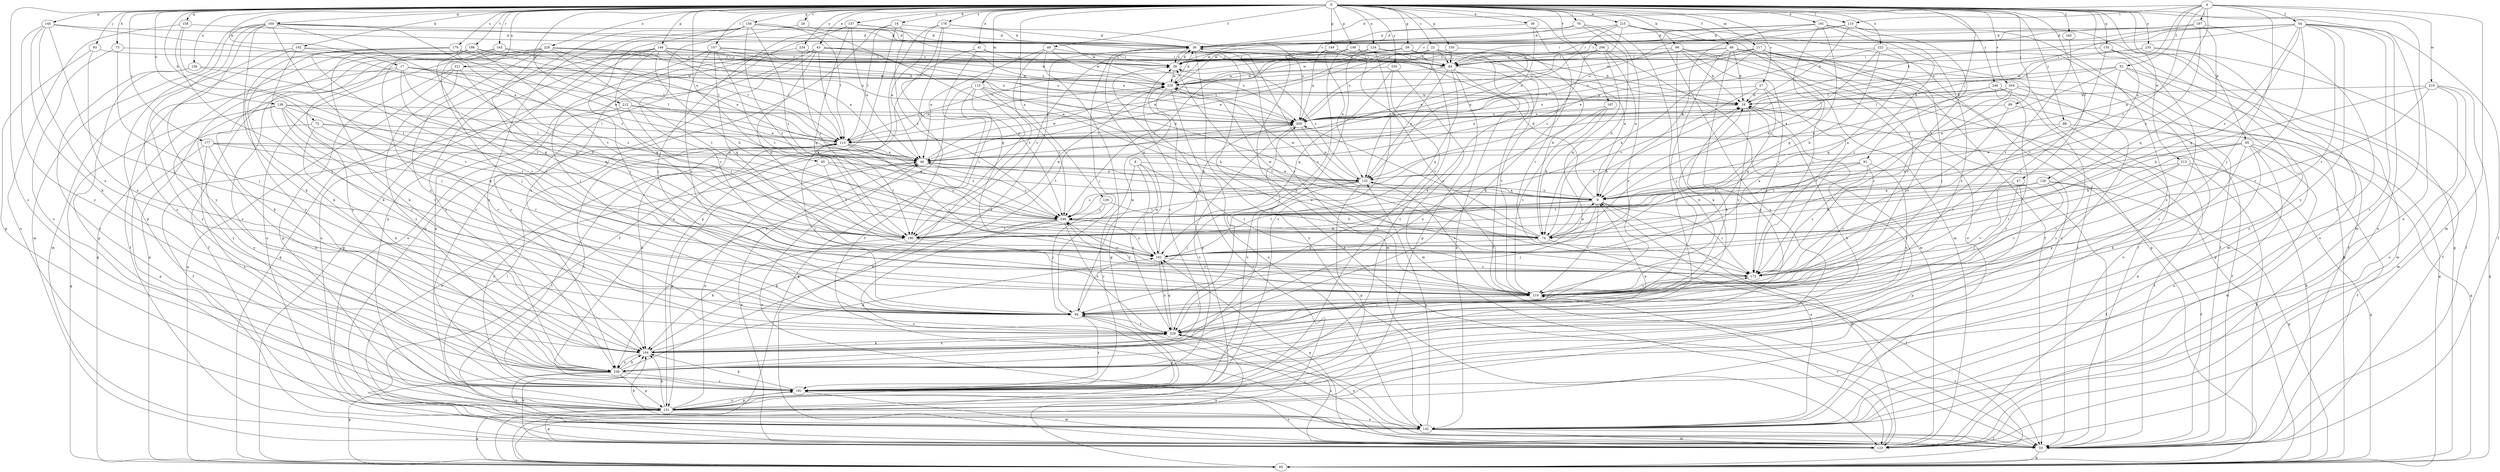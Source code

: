 strict digraph  {
0;
4;
8;
9;
16;
17;
18;
22;
26;
27;
28;
36;
39;
41;
43;
45;
46;
47;
48;
49;
52;
54;
55;
59;
65;
72;
73;
74;
76;
84;
88;
89;
91;
93;
94;
95;
96;
102;
104;
107;
110;
113;
115;
117;
123;
124;
126;
129;
132;
136;
137;
139;
142;
145;
146;
148;
149;
150;
151;
155;
156;
158;
160;
161;
163;
167;
172;
177;
178;
179;
181;
186;
187;
190;
191;
200;
204;
206;
210;
212;
213;
215;
219;
220;
221;
222;
228;
229;
230;
234;
235;
239;
245;
246;
249;
0 -> 16  [label=b];
0 -> 17  [label=b];
0 -> 22  [label=c];
0 -> 26  [label=c];
0 -> 27  [label=c];
0 -> 39  [label=e];
0 -> 41  [label=e];
0 -> 43  [label=e];
0 -> 45  [label=e];
0 -> 47  [label=f];
0 -> 48  [label=f];
0 -> 49  [label=f];
0 -> 59  [label=g];
0 -> 72  [label=h];
0 -> 73  [label=h];
0 -> 76  [label=i];
0 -> 88  [label=j];
0 -> 89  [label=j];
0 -> 91  [label=j];
0 -> 93  [label=j];
0 -> 95  [label=k];
0 -> 96  [label=k];
0 -> 102  [label=k];
0 -> 107  [label=l];
0 -> 110  [label=l];
0 -> 115  [label=m];
0 -> 117  [label=m];
0 -> 123  [label=m];
0 -> 124  [label=n];
0 -> 126  [label=n];
0 -> 129  [label=n];
0 -> 136  [label=o];
0 -> 137  [label=o];
0 -> 139  [label=o];
0 -> 142  [label=o];
0 -> 145  [label=p];
0 -> 146  [label=p];
0 -> 148  [label=p];
0 -> 149  [label=p];
0 -> 150  [label=p];
0 -> 155  [label=q];
0 -> 156  [label=q];
0 -> 158  [label=q];
0 -> 160  [label=q];
0 -> 163  [label=r];
0 -> 167  [label=r];
0 -> 177  [label=s];
0 -> 178  [label=s];
0 -> 179  [label=s];
0 -> 181  [label=s];
0 -> 186  [label=t];
0 -> 191  [label=u];
0 -> 204  [label=v];
0 -> 206  [label=v];
0 -> 212  [label=w];
0 -> 213  [label=w];
0 -> 215  [label=w];
0 -> 221  [label=x];
0 -> 222  [label=x];
0 -> 228  [label=x];
0 -> 230  [label=y];
0 -> 234  [label=y];
0 -> 235  [label=y];
0 -> 245  [label=z];
0 -> 246  [label=z];
4 -> 9  [label=a];
4 -> 36  [label=d];
4 -> 52  [label=f];
4 -> 54  [label=f];
4 -> 94  [label=j];
4 -> 110  [label=l];
4 -> 113  [label=l];
4 -> 123  [label=m];
4 -> 187  [label=t];
4 -> 219  [label=w];
4 -> 249  [label=z];
8 -> 132  [label=n];
8 -> 161  [label=q];
8 -> 172  [label=r];
8 -> 181  [label=s];
8 -> 229  [label=x];
9 -> 36  [label=d];
9 -> 94  [label=j];
9 -> 123  [label=m];
9 -> 132  [label=n];
9 -> 172  [label=r];
9 -> 190  [label=t];
9 -> 210  [label=v];
9 -> 220  [label=w];
9 -> 249  [label=z];
16 -> 36  [label=d];
16 -> 55  [label=f];
16 -> 113  [label=l];
16 -> 181  [label=s];
16 -> 249  [label=z];
17 -> 74  [label=h];
17 -> 104  [label=k];
17 -> 113  [label=l];
17 -> 190  [label=t];
17 -> 220  [label=w];
17 -> 239  [label=y];
17 -> 249  [label=z];
18 -> 200  [label=u];
18 -> 210  [label=v];
18 -> 239  [label=y];
22 -> 46  [label=e];
22 -> 74  [label=h];
22 -> 84  [label=i];
22 -> 113  [label=l];
22 -> 132  [label=n];
22 -> 200  [label=u];
22 -> 220  [label=w];
22 -> 229  [label=x];
26 -> 36  [label=d];
26 -> 94  [label=j];
27 -> 18  [label=b];
27 -> 161  [label=q];
27 -> 172  [label=r];
27 -> 200  [label=u];
27 -> 249  [label=z];
28 -> 36  [label=d];
28 -> 220  [label=w];
36 -> 28  [label=c];
36 -> 55  [label=f];
36 -> 84  [label=i];
36 -> 94  [label=j];
36 -> 142  [label=o];
36 -> 161  [label=q];
36 -> 172  [label=r];
36 -> 210  [label=v];
39 -> 36  [label=d];
39 -> 104  [label=k];
39 -> 132  [label=n];
41 -> 84  [label=i];
41 -> 181  [label=s];
41 -> 200  [label=u];
41 -> 249  [label=z];
43 -> 9  [label=a];
43 -> 28  [label=c];
43 -> 84  [label=i];
43 -> 113  [label=l];
43 -> 142  [label=o];
43 -> 151  [label=p];
43 -> 161  [label=q];
43 -> 239  [label=y];
45 -> 132  [label=n];
45 -> 181  [label=s];
45 -> 190  [label=t];
45 -> 249  [label=z];
46 -> 132  [label=n];
46 -> 151  [label=p];
46 -> 220  [label=w];
46 -> 249  [label=z];
47 -> 9  [label=a];
47 -> 55  [label=f];
47 -> 94  [label=j];
47 -> 151  [label=p];
47 -> 210  [label=v];
48 -> 18  [label=b];
48 -> 28  [label=c];
48 -> 55  [label=f];
48 -> 65  [label=g];
48 -> 84  [label=i];
48 -> 94  [label=j];
48 -> 142  [label=o];
48 -> 239  [label=y];
49 -> 28  [label=c];
49 -> 46  [label=e];
49 -> 65  [label=g];
49 -> 190  [label=t];
49 -> 220  [label=w];
52 -> 9  [label=a];
52 -> 55  [label=f];
52 -> 113  [label=l];
52 -> 123  [label=m];
52 -> 181  [label=s];
52 -> 190  [label=t];
52 -> 220  [label=w];
54 -> 18  [label=b];
54 -> 28  [label=c];
54 -> 36  [label=d];
54 -> 55  [label=f];
54 -> 84  [label=i];
54 -> 142  [label=o];
54 -> 161  [label=q];
54 -> 172  [label=r];
54 -> 181  [label=s];
54 -> 210  [label=v];
54 -> 239  [label=y];
54 -> 249  [label=z];
55 -> 46  [label=e];
55 -> 65  [label=g];
55 -> 94  [label=j];
55 -> 181  [label=s];
55 -> 229  [label=x];
59 -> 28  [label=c];
59 -> 46  [label=e];
59 -> 55  [label=f];
59 -> 113  [label=l];
59 -> 172  [label=r];
59 -> 181  [label=s];
65 -> 18  [label=b];
65 -> 28  [label=c];
65 -> 210  [label=v];
65 -> 229  [label=x];
72 -> 104  [label=k];
72 -> 113  [label=l];
72 -> 132  [label=n];
72 -> 210  [label=v];
72 -> 239  [label=y];
73 -> 84  [label=i];
73 -> 94  [label=j];
73 -> 181  [label=s];
74 -> 9  [label=a];
74 -> 18  [label=b];
74 -> 46  [label=e];
74 -> 55  [label=f];
74 -> 161  [label=q];
74 -> 200  [label=u];
74 -> 220  [label=w];
76 -> 36  [label=d];
76 -> 74  [label=h];
76 -> 220  [label=w];
76 -> 229  [label=x];
76 -> 239  [label=y];
84 -> 132  [label=n];
84 -> 142  [label=o];
84 -> 151  [label=p];
84 -> 161  [label=q];
84 -> 210  [label=v];
84 -> 220  [label=w];
88 -> 55  [label=f];
88 -> 65  [label=g];
88 -> 113  [label=l];
88 -> 210  [label=v];
89 -> 55  [label=f];
89 -> 172  [label=r];
89 -> 200  [label=u];
91 -> 9  [label=a];
91 -> 132  [label=n];
91 -> 172  [label=r];
91 -> 210  [label=v];
91 -> 229  [label=x];
91 -> 249  [label=z];
93 -> 84  [label=i];
93 -> 151  [label=p];
93 -> 229  [label=x];
94 -> 18  [label=b];
94 -> 151  [label=p];
94 -> 181  [label=s];
94 -> 220  [label=w];
94 -> 229  [label=x];
95 -> 46  [label=e];
95 -> 55  [label=f];
95 -> 74  [label=h];
95 -> 104  [label=k];
95 -> 123  [label=m];
95 -> 142  [label=o];
95 -> 151  [label=p];
95 -> 190  [label=t];
96 -> 18  [label=b];
96 -> 28  [label=c];
96 -> 65  [label=g];
96 -> 104  [label=k];
96 -> 142  [label=o];
96 -> 172  [label=r];
96 -> 220  [label=w];
102 -> 28  [label=c];
102 -> 55  [label=f];
102 -> 104  [label=k];
102 -> 123  [label=m];
102 -> 200  [label=u];
104 -> 9  [label=a];
104 -> 28  [label=c];
104 -> 161  [label=q];
104 -> 229  [label=x];
104 -> 239  [label=y];
107 -> 84  [label=i];
107 -> 94  [label=j];
107 -> 161  [label=q];
107 -> 190  [label=t];
107 -> 200  [label=u];
107 -> 210  [label=v];
107 -> 220  [label=w];
110 -> 18  [label=b];
110 -> 36  [label=d];
110 -> 74  [label=h];
110 -> 84  [label=i];
110 -> 200  [label=u];
110 -> 239  [label=y];
113 -> 46  [label=e];
113 -> 94  [label=j];
113 -> 104  [label=k];
113 -> 142  [label=o];
113 -> 172  [label=r];
113 -> 190  [label=t];
113 -> 220  [label=w];
113 -> 249  [label=z];
115 -> 18  [label=b];
115 -> 65  [label=g];
115 -> 74  [label=h];
115 -> 123  [label=m];
115 -> 190  [label=t];
115 -> 239  [label=y];
115 -> 249  [label=z];
117 -> 28  [label=c];
117 -> 55  [label=f];
117 -> 74  [label=h];
117 -> 94  [label=j];
117 -> 113  [label=l];
117 -> 172  [label=r];
117 -> 200  [label=u];
117 -> 210  [label=v];
123 -> 46  [label=e];
123 -> 104  [label=k];
123 -> 151  [label=p];
123 -> 161  [label=q];
123 -> 210  [label=v];
123 -> 229  [label=x];
124 -> 18  [label=b];
124 -> 28  [label=c];
124 -> 84  [label=i];
124 -> 181  [label=s];
124 -> 239  [label=y];
126 -> 9  [label=a];
126 -> 55  [label=f];
126 -> 65  [label=g];
126 -> 74  [label=h];
126 -> 190  [label=t];
126 -> 210  [label=v];
129 -> 74  [label=h];
129 -> 94  [label=j];
129 -> 249  [label=z];
132 -> 9  [label=a];
132 -> 28  [label=c];
132 -> 94  [label=j];
132 -> 151  [label=p];
132 -> 190  [label=t];
132 -> 210  [label=v];
132 -> 249  [label=z];
136 -> 74  [label=h];
136 -> 151  [label=p];
136 -> 181  [label=s];
136 -> 220  [label=w];
137 -> 36  [label=d];
137 -> 46  [label=e];
137 -> 94  [label=j];
137 -> 142  [label=o];
137 -> 161  [label=q];
137 -> 200  [label=u];
139 -> 65  [label=g];
139 -> 94  [label=j];
139 -> 113  [label=l];
139 -> 161  [label=q];
139 -> 190  [label=t];
139 -> 200  [label=u];
139 -> 210  [label=v];
139 -> 239  [label=y];
142 -> 9  [label=a];
142 -> 55  [label=f];
142 -> 104  [label=k];
142 -> 113  [label=l];
142 -> 123  [label=m];
142 -> 132  [label=n];
145 -> 36  [label=d];
145 -> 46  [label=e];
145 -> 94  [label=j];
145 -> 104  [label=k];
145 -> 229  [label=x];
145 -> 239  [label=y];
146 -> 28  [label=c];
146 -> 46  [label=e];
146 -> 65  [label=g];
146 -> 74  [label=h];
146 -> 113  [label=l];
146 -> 142  [label=o];
146 -> 161  [label=q];
146 -> 200  [label=u];
146 -> 239  [label=y];
148 -> 9  [label=a];
148 -> 84  [label=i];
148 -> 123  [label=m];
148 -> 210  [label=v];
148 -> 229  [label=x];
148 -> 249  [label=z];
149 -> 84  [label=i];
149 -> 132  [label=n];
149 -> 190  [label=t];
149 -> 200  [label=u];
150 -> 28  [label=c];
150 -> 46  [label=e];
150 -> 84  [label=i];
151 -> 46  [label=e];
151 -> 65  [label=g];
151 -> 104  [label=k];
151 -> 113  [label=l];
151 -> 142  [label=o];
151 -> 181  [label=s];
155 -> 55  [label=f];
155 -> 84  [label=i];
155 -> 123  [label=m];
155 -> 181  [label=s];
155 -> 210  [label=v];
156 -> 9  [label=a];
156 -> 36  [label=d];
156 -> 65  [label=g];
156 -> 113  [label=l];
156 -> 151  [label=p];
156 -> 190  [label=t];
156 -> 210  [label=v];
156 -> 220  [label=w];
156 -> 239  [label=y];
156 -> 249  [label=z];
158 -> 36  [label=d];
158 -> 94  [label=j];
158 -> 142  [label=o];
158 -> 190  [label=t];
160 -> 18  [label=b];
160 -> 36  [label=d];
160 -> 104  [label=k];
160 -> 123  [label=m];
160 -> 151  [label=p];
160 -> 181  [label=s];
160 -> 190  [label=t];
160 -> 210  [label=v];
160 -> 239  [label=y];
160 -> 249  [label=z];
161 -> 172  [label=r];
161 -> 200  [label=u];
161 -> 229  [label=x];
161 -> 249  [label=z];
163 -> 28  [label=c];
163 -> 55  [label=f];
163 -> 65  [label=g];
163 -> 94  [label=j];
163 -> 113  [label=l];
167 -> 74  [label=h];
167 -> 200  [label=u];
167 -> 210  [label=v];
167 -> 229  [label=x];
172 -> 28  [label=c];
172 -> 210  [label=v];
172 -> 249  [label=z];
177 -> 9  [label=a];
177 -> 46  [label=e];
177 -> 104  [label=k];
177 -> 151  [label=p];
177 -> 172  [label=r];
177 -> 181  [label=s];
178 -> 36  [label=d];
178 -> 46  [label=e];
178 -> 55  [label=f];
178 -> 151  [label=p];
178 -> 161  [label=q];
178 -> 200  [label=u];
179 -> 28  [label=c];
179 -> 46  [label=e];
179 -> 104  [label=k];
179 -> 113  [label=l];
179 -> 210  [label=v];
179 -> 239  [label=y];
181 -> 104  [label=k];
181 -> 113  [label=l];
181 -> 123  [label=m];
181 -> 151  [label=p];
181 -> 200  [label=u];
186 -> 28  [label=c];
186 -> 65  [label=g];
186 -> 94  [label=j];
186 -> 104  [label=k];
186 -> 113  [label=l];
186 -> 190  [label=t];
186 -> 210  [label=v];
187 -> 36  [label=d];
187 -> 84  [label=i];
187 -> 161  [label=q];
187 -> 181  [label=s];
187 -> 200  [label=u];
187 -> 249  [label=z];
190 -> 104  [label=k];
190 -> 210  [label=v];
190 -> 220  [label=w];
191 -> 9  [label=a];
191 -> 28  [label=c];
191 -> 36  [label=d];
191 -> 65  [label=g];
191 -> 74  [label=h];
191 -> 161  [label=q];
191 -> 172  [label=r];
191 -> 229  [label=x];
200 -> 113  [label=l];
200 -> 132  [label=n];
200 -> 181  [label=s];
200 -> 190  [label=t];
204 -> 9  [label=a];
204 -> 18  [label=b];
204 -> 132  [label=n];
204 -> 142  [label=o];
204 -> 151  [label=p];
204 -> 172  [label=r];
204 -> 210  [label=v];
206 -> 9  [label=a];
206 -> 84  [label=i];
206 -> 123  [label=m];
206 -> 161  [label=q];
206 -> 200  [label=u];
210 -> 18  [label=b];
210 -> 94  [label=j];
210 -> 249  [label=z];
212 -> 46  [label=e];
212 -> 55  [label=f];
212 -> 190  [label=t];
212 -> 200  [label=u];
213 -> 55  [label=f];
213 -> 65  [label=g];
213 -> 132  [label=n];
213 -> 172  [label=r];
213 -> 210  [label=v];
215 -> 36  [label=d];
215 -> 55  [label=f];
215 -> 65  [label=g];
215 -> 123  [label=m];
215 -> 181  [label=s];
215 -> 200  [label=u];
215 -> 220  [label=w];
215 -> 249  [label=z];
219 -> 18  [label=b];
219 -> 65  [label=g];
219 -> 74  [label=h];
219 -> 123  [label=m];
219 -> 142  [label=o];
219 -> 172  [label=r];
220 -> 18  [label=b];
220 -> 36  [label=d];
220 -> 142  [label=o];
220 -> 151  [label=p];
221 -> 65  [label=g];
221 -> 151  [label=p];
221 -> 161  [label=q];
221 -> 220  [label=w];
221 -> 239  [label=y];
222 -> 9  [label=a];
222 -> 46  [label=e];
222 -> 55  [label=f];
222 -> 74  [label=h];
222 -> 84  [label=i];
222 -> 161  [label=q];
228 -> 18  [label=b];
228 -> 46  [label=e];
228 -> 84  [label=i];
228 -> 142  [label=o];
228 -> 161  [label=q];
228 -> 181  [label=s];
228 -> 190  [label=t];
228 -> 200  [label=u];
228 -> 229  [label=x];
228 -> 239  [label=y];
229 -> 104  [label=k];
229 -> 161  [label=q];
229 -> 172  [label=r];
230 -> 123  [label=m];
230 -> 161  [label=q];
230 -> 181  [label=s];
230 -> 220  [label=w];
234 -> 28  [label=c];
234 -> 229  [label=x];
234 -> 249  [label=z];
235 -> 55  [label=f];
235 -> 84  [label=i];
235 -> 113  [label=l];
235 -> 142  [label=o];
239 -> 18  [label=b];
239 -> 36  [label=d];
239 -> 65  [label=g];
239 -> 104  [label=k];
239 -> 142  [label=o];
239 -> 151  [label=p];
239 -> 181  [label=s];
245 -> 172  [label=r];
246 -> 18  [label=b];
246 -> 46  [label=e];
246 -> 65  [label=g];
246 -> 181  [label=s];
246 -> 239  [label=y];
249 -> 74  [label=h];
249 -> 104  [label=k];
249 -> 142  [label=o];
249 -> 190  [label=t];
249 -> 229  [label=x];
}
